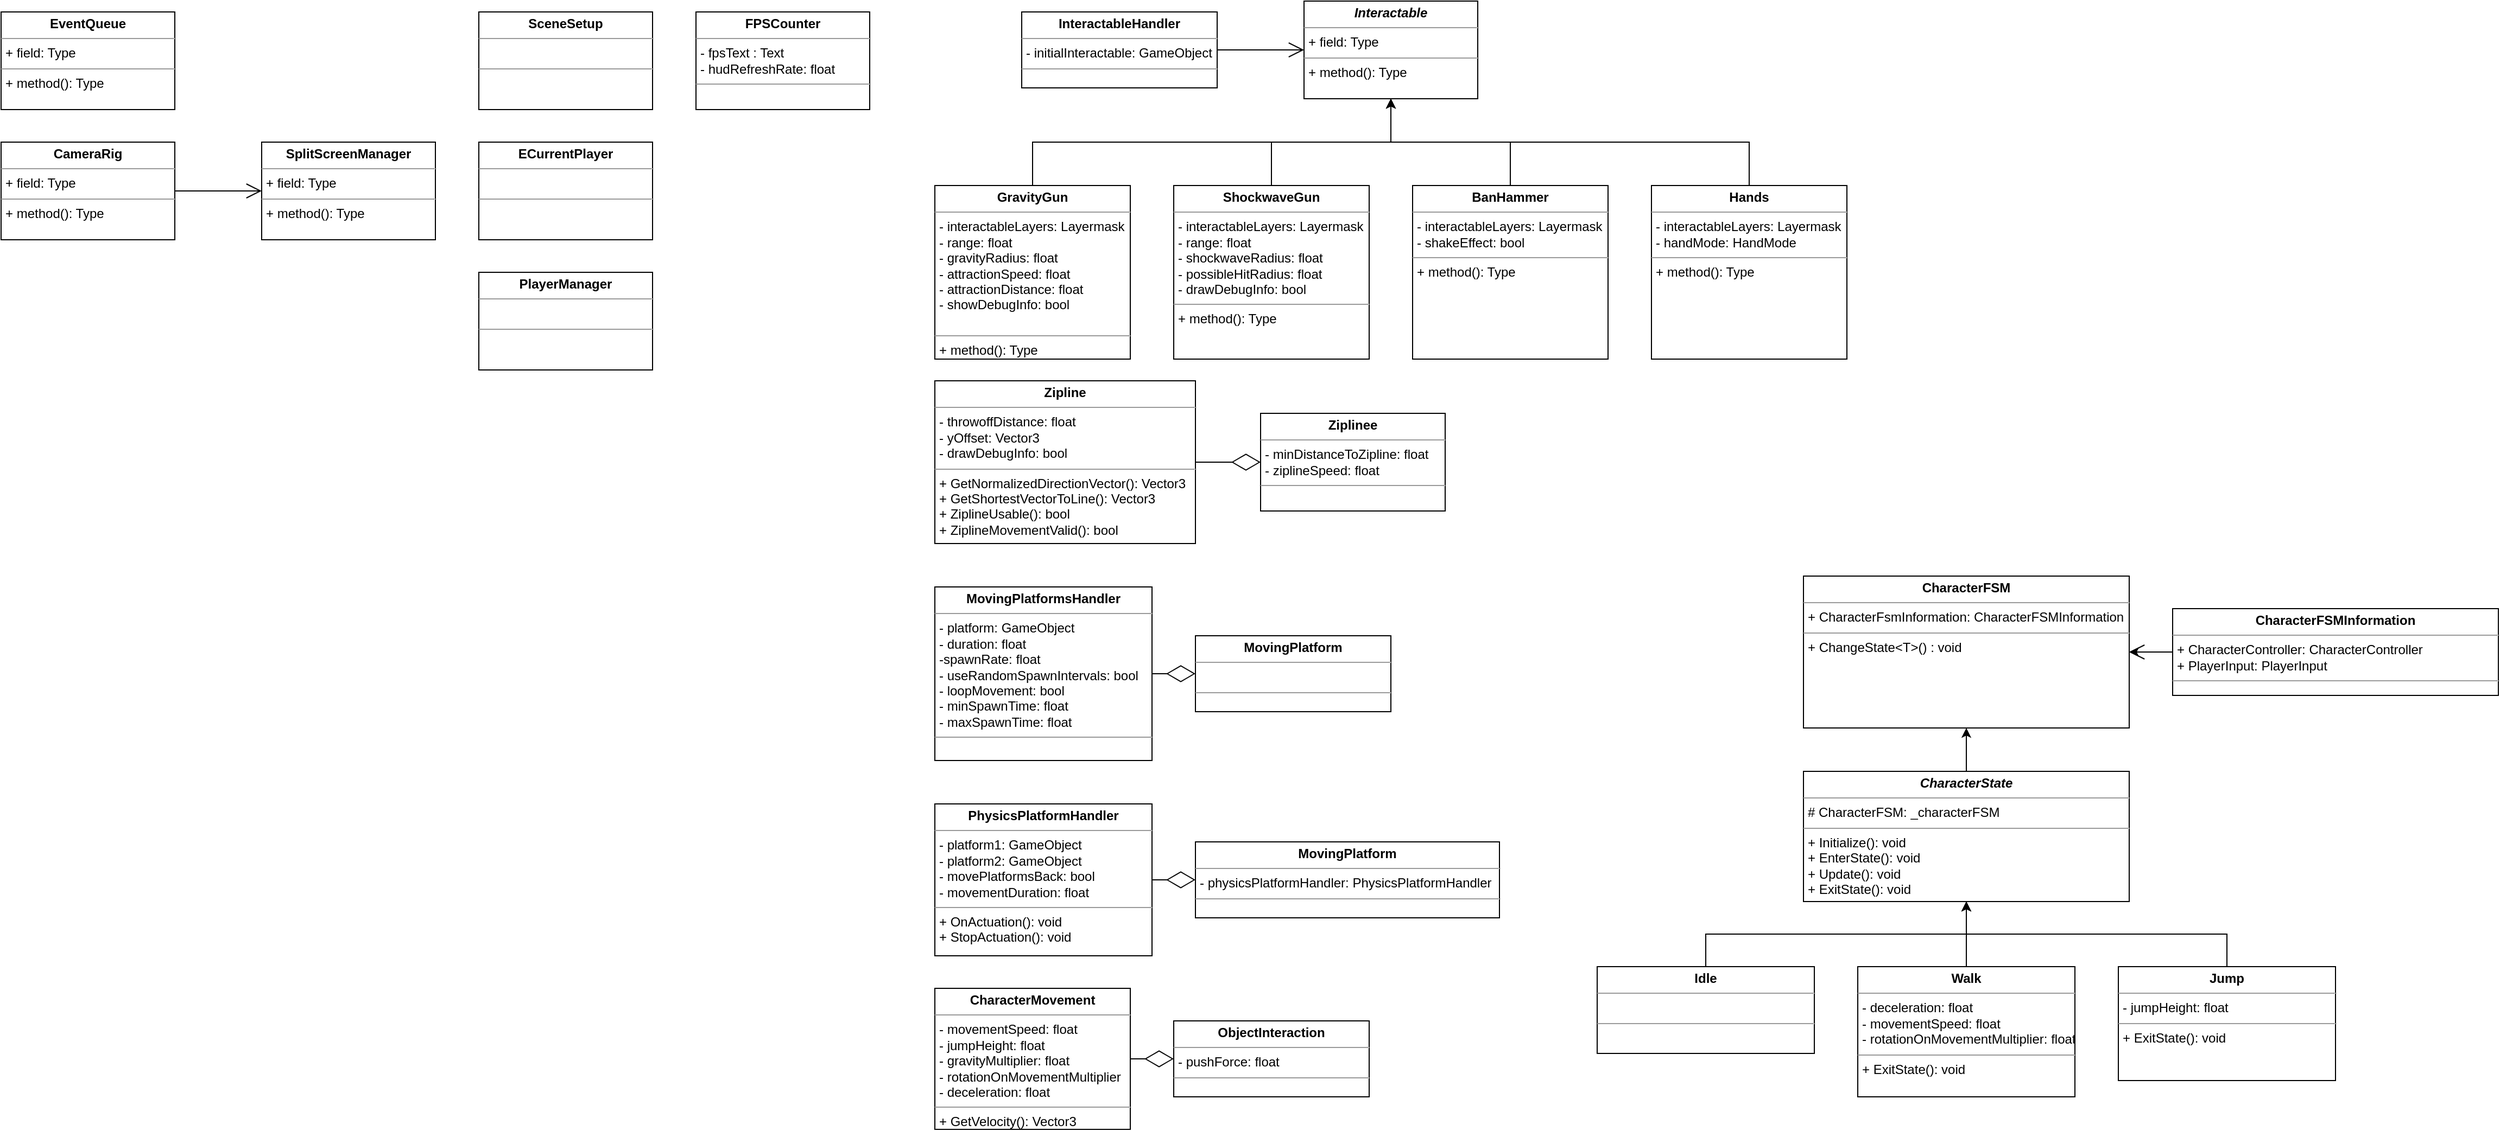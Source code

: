 <mxfile version="14.7.1" type="device"><diagram id="yH4OyXd-muZlfzFdI2m1" name="Page-1"><mxGraphModel dx="1159" dy="928" grid="1" gridSize="10" guides="1" tooltips="1" connect="1" arrows="1" fold="1" page="1" pageScale="1" pageWidth="850" pageHeight="1100" math="0" shadow="0"><root><mxCell id="0"/><mxCell id="1" parent="0"/><mxCell id="QU2j5CiMK5FPOnWVjBpp-6" value="&lt;p style=&quot;margin: 0px ; margin-top: 4px ; text-align: center&quot;&gt;&lt;b&gt;SceneSetup&lt;/b&gt;&lt;/p&gt;&lt;hr size=&quot;1&quot;&gt;&lt;p style=&quot;margin: 0px ; margin-left: 4px&quot;&gt;&lt;br&gt;&lt;/p&gt;&lt;hr size=&quot;1&quot;&gt;&lt;p style=&quot;margin: 0px ; margin-left: 4px&quot;&gt;&lt;br&gt;&lt;/p&gt;" style="verticalAlign=top;align=left;overflow=fill;fontSize=12;fontFamily=Helvetica;html=1;" parent="1" vertex="1"><mxGeometry x="480" y="40" width="160" height="90" as="geometry"/></mxCell><mxCell id="QU2j5CiMK5FPOnWVjBpp-7" value="&lt;p style=&quot;margin: 0px ; margin-top: 4px ; text-align: center&quot;&gt;&lt;b&gt;EventQueue&lt;/b&gt;&lt;/p&gt;&lt;hr size=&quot;1&quot;&gt;&lt;p style=&quot;margin: 0px ; margin-left: 4px&quot;&gt;+ field: Type&lt;/p&gt;&lt;hr size=&quot;1&quot;&gt;&lt;p style=&quot;margin: 0px ; margin-left: 4px&quot;&gt;+ method(): Type&lt;/p&gt;" style="verticalAlign=top;align=left;overflow=fill;fontSize=12;fontFamily=Helvetica;html=1;" parent="1" vertex="1"><mxGeometry x="40" y="40" width="160" height="90" as="geometry"/></mxCell><mxCell id="QU2j5CiMK5FPOnWVjBpp-8" value="&lt;p style=&quot;margin: 0px ; margin-top: 4px ; text-align: center&quot;&gt;&lt;b&gt;CharacterMovement&lt;/b&gt;&lt;/p&gt;&lt;hr size=&quot;1&quot;&gt;&lt;p style=&quot;margin: 0px ; margin-left: 4px&quot;&gt;- movementSpeed: float&lt;/p&gt;&lt;p style=&quot;margin: 0px ; margin-left: 4px&quot;&gt;- jumpHeight: float&lt;/p&gt;&lt;p style=&quot;margin: 0px ; margin-left: 4px&quot;&gt;- gravityMultiplier: float&lt;/p&gt;&lt;p style=&quot;margin: 0px ; margin-left: 4px&quot;&gt;- rotationOnMovementMultiplier&lt;/p&gt;&lt;p style=&quot;margin: 0px ; margin-left: 4px&quot;&gt;- deceleration: float&lt;/p&gt;&lt;hr size=&quot;1&quot;&gt;&lt;p style=&quot;margin: 0px ; margin-left: 4px&quot;&gt;+ GetVelocity(): Vector3&lt;/p&gt;" style="verticalAlign=top;align=left;overflow=fill;fontSize=12;fontFamily=Helvetica;html=1;" parent="1" vertex="1"><mxGeometry x="900" y="940" width="180" height="130" as="geometry"/></mxCell><mxCell id="QU2j5CiMK5FPOnWVjBpp-9" value="&lt;p style=&quot;margin: 0px ; margin-top: 4px ; text-align: center&quot;&gt;&lt;b&gt;CameraRig&lt;/b&gt;&lt;/p&gt;&lt;hr size=&quot;1&quot;&gt;&lt;p style=&quot;margin: 0px ; margin-left: 4px&quot;&gt;+ field: Type&lt;/p&gt;&lt;hr size=&quot;1&quot;&gt;&lt;p style=&quot;margin: 0px ; margin-left: 4px&quot;&gt;+ method(): Type&lt;/p&gt;" style="verticalAlign=top;align=left;overflow=fill;fontSize=12;fontFamily=Helvetica;html=1;" parent="1" vertex="1"><mxGeometry x="40" y="160" width="160" height="90" as="geometry"/></mxCell><mxCell id="ZBFKvkDz-usnL4fS6_Yj-1" value="&lt;p style=&quot;margin: 0px ; margin-top: 4px ; text-align: center&quot;&gt;&lt;b&gt;SplitScreenManager&lt;/b&gt;&lt;/p&gt;&lt;hr size=&quot;1&quot;&gt;&lt;p style=&quot;margin: 0px ; margin-left: 4px&quot;&gt;+ field: Type&lt;/p&gt;&lt;hr size=&quot;1&quot;&gt;&lt;p style=&quot;margin: 0px ; margin-left: 4px&quot;&gt;+ method(): Type&lt;/p&gt;" style="verticalAlign=top;align=left;overflow=fill;fontSize=12;fontFamily=Helvetica;html=1;" parent="1" vertex="1"><mxGeometry x="280" y="160" width="160" height="90" as="geometry"/></mxCell><mxCell id="ZBFKvkDz-usnL4fS6_Yj-2" value="" style="endArrow=open;endFill=1;endSize=12;html=1;exitX=1;exitY=0.5;exitDx=0;exitDy=0;entryX=0;entryY=0.5;entryDx=0;entryDy=0;" parent="1" source="QU2j5CiMK5FPOnWVjBpp-9" target="ZBFKvkDz-usnL4fS6_Yj-1" edge="1"><mxGeometry width="160" relative="1" as="geometry"><mxPoint x="130" y="420" as="sourcePoint"/><mxPoint x="290" y="420" as="targetPoint"/></mxGeometry></mxCell><mxCell id="L5FeWQHvdpb-xNRL23yN-1" value="&lt;p style=&quot;margin: 0px ; margin-top: 4px ; text-align: center&quot;&gt;&lt;b&gt;&lt;i&gt;Interactable&lt;/i&gt;&lt;/b&gt;&lt;/p&gt;&lt;hr size=&quot;1&quot;&gt;&lt;p style=&quot;margin: 0px ; margin-left: 4px&quot;&gt;+ field: Type&lt;/p&gt;&lt;hr size=&quot;1&quot;&gt;&lt;p style=&quot;margin: 0px ; margin-left: 4px&quot;&gt;+ method(): Type&lt;/p&gt;" style="verticalAlign=top;align=left;overflow=fill;fontSize=12;fontFamily=Helvetica;html=1;" parent="1" vertex="1"><mxGeometry x="1240" y="30" width="160" height="90" as="geometry"/></mxCell><mxCell id="qyXTJCJTyyQWVQJNUOKg-6" style="edgeStyle=orthogonalEdgeStyle;rounded=0;orthogonalLoop=1;jettySize=auto;html=1;" parent="1" source="L5FeWQHvdpb-xNRL23yN-2" target="L5FeWQHvdpb-xNRL23yN-1" edge="1"><mxGeometry relative="1" as="geometry"><Array as="points"><mxPoint x="990" y="160"/><mxPoint x="1320" y="160"/></Array></mxGeometry></mxCell><mxCell id="L5FeWQHvdpb-xNRL23yN-2" value="&lt;p style=&quot;margin: 0px ; margin-top: 4px ; text-align: center&quot;&gt;&lt;b&gt;GravityGun&lt;/b&gt;&lt;/p&gt;&lt;hr size=&quot;1&quot;&gt;&lt;p style=&quot;margin: 0px ; margin-left: 4px&quot;&gt;- interactableLayers: Layermask&lt;/p&gt;&lt;p style=&quot;margin: 0px ; margin-left: 4px&quot;&gt;- range: float&lt;/p&gt;&lt;p style=&quot;margin: 0px ; margin-left: 4px&quot;&gt;- gravityRadius: float&lt;/p&gt;&lt;p style=&quot;margin: 0px ; margin-left: 4px&quot;&gt;- attractionSpeed: float&lt;/p&gt;&lt;p style=&quot;margin: 0px ; margin-left: 4px&quot;&gt;- attractionDistance: float&lt;/p&gt;&lt;p style=&quot;margin: 0px ; margin-left: 4px&quot;&gt;- showDebugInfo: bool&lt;/p&gt;&lt;p style=&quot;margin: 0px ; margin-left: 4px&quot;&gt;&lt;br&gt;&lt;/p&gt;&lt;hr size=&quot;1&quot;&gt;&lt;p style=&quot;margin: 0px ; margin-left: 4px&quot;&gt;+ method(): Type&lt;/p&gt;" style="verticalAlign=top;align=left;overflow=fill;fontSize=12;fontFamily=Helvetica;html=1;" parent="1" vertex="1"><mxGeometry x="900" y="200" width="180" height="160" as="geometry"/></mxCell><mxCell id="qyXTJCJTyyQWVQJNUOKg-7" style="edgeStyle=orthogonalEdgeStyle;rounded=0;orthogonalLoop=1;jettySize=auto;html=1;" parent="1" source="L5FeWQHvdpb-xNRL23yN-3" target="L5FeWQHvdpb-xNRL23yN-1" edge="1"><mxGeometry relative="1" as="geometry"/></mxCell><mxCell id="L5FeWQHvdpb-xNRL23yN-3" value="&lt;p style=&quot;margin: 0px ; margin-top: 4px ; text-align: center&quot;&gt;&lt;b&gt;ShockwaveGun&lt;/b&gt;&lt;/p&gt;&lt;hr size=&quot;1&quot;&gt;&lt;p style=&quot;margin: 0px ; margin-left: 4px&quot;&gt;- interactableLayers: Layermask&lt;/p&gt;&lt;p style=&quot;margin: 0px ; margin-left: 4px&quot;&gt;- range: float&lt;/p&gt;&lt;p style=&quot;margin: 0px ; margin-left: 4px&quot;&gt;- shockwaveRadius: float&lt;/p&gt;&lt;p style=&quot;margin: 0px ; margin-left: 4px&quot;&gt;- possibleHitRadius: float&lt;/p&gt;&lt;p style=&quot;margin: 0px ; margin-left: 4px&quot;&gt;- drawDebugInfo: bool&lt;/p&gt;&lt;hr size=&quot;1&quot;&gt;&lt;p style=&quot;margin: 0px ; margin-left: 4px&quot;&gt;+ method(): Type&lt;/p&gt;" style="verticalAlign=top;align=left;overflow=fill;fontSize=12;fontFamily=Helvetica;html=1;" parent="1" vertex="1"><mxGeometry x="1120" y="200" width="180" height="160" as="geometry"/></mxCell><mxCell id="qyXTJCJTyyQWVQJNUOKg-8" style="edgeStyle=orthogonalEdgeStyle;rounded=0;orthogonalLoop=1;jettySize=auto;html=1;" parent="1" source="qyXTJCJTyyQWVQJNUOKg-2" target="L5FeWQHvdpb-xNRL23yN-1" edge="1"><mxGeometry relative="1" as="geometry"/></mxCell><mxCell id="qyXTJCJTyyQWVQJNUOKg-2" value="&lt;p style=&quot;margin: 0px ; margin-top: 4px ; text-align: center&quot;&gt;&lt;b&gt;BanHammer&lt;/b&gt;&lt;/p&gt;&lt;hr size=&quot;1&quot;&gt;&lt;p style=&quot;margin: 0px ; margin-left: 4px&quot;&gt;- interactableLayers: Layermask&lt;/p&gt;&lt;p style=&quot;margin: 0px ; margin-left: 4px&quot;&gt;- shakeEffect: bool&lt;/p&gt;&lt;hr size=&quot;1&quot;&gt;&lt;p style=&quot;margin: 0px ; margin-left: 4px&quot;&gt;+ method(): Type&lt;/p&gt;" style="verticalAlign=top;align=left;overflow=fill;fontSize=12;fontFamily=Helvetica;html=1;" parent="1" vertex="1"><mxGeometry x="1340" y="200" width="180" height="160" as="geometry"/></mxCell><mxCell id="qyXTJCJTyyQWVQJNUOKg-9" style="edgeStyle=orthogonalEdgeStyle;rounded=0;orthogonalLoop=1;jettySize=auto;html=1;" parent="1" source="qyXTJCJTyyQWVQJNUOKg-3" target="L5FeWQHvdpb-xNRL23yN-1" edge="1"><mxGeometry relative="1" as="geometry"><Array as="points"><mxPoint x="1650" y="160"/><mxPoint x="1320" y="160"/></Array></mxGeometry></mxCell><mxCell id="qyXTJCJTyyQWVQJNUOKg-3" value="&lt;p style=&quot;margin: 0px ; margin-top: 4px ; text-align: center&quot;&gt;&lt;b&gt;Hands&lt;/b&gt;&lt;/p&gt;&lt;hr size=&quot;1&quot;&gt;&lt;p style=&quot;margin: 0px ; margin-left: 4px&quot;&gt;- interactableLayers: Layermask&lt;/p&gt;&lt;p style=&quot;margin: 0px ; margin-left: 4px&quot;&gt;- handMode: HandMode&lt;/p&gt;&lt;hr size=&quot;1&quot;&gt;&lt;p style=&quot;margin: 0px ; margin-left: 4px&quot;&gt;+ method(): Type&lt;/p&gt;" style="verticalAlign=top;align=left;overflow=fill;fontSize=12;fontFamily=Helvetica;html=1;" parent="1" vertex="1"><mxGeometry x="1560" y="200" width="180" height="160" as="geometry"/></mxCell><mxCell id="qyXTJCJTyyQWVQJNUOKg-10" value="&lt;p style=&quot;margin: 0px ; margin-top: 4px ; text-align: center&quot;&gt;&lt;b&gt;Zipline&lt;/b&gt;&lt;/p&gt;&lt;hr size=&quot;1&quot;&gt;&lt;p style=&quot;margin: 0px ; margin-left: 4px&quot;&gt;- throwoffDistance: float&lt;/p&gt;&lt;p style=&quot;margin: 0px ; margin-left: 4px&quot;&gt;- yOffset: Vector3&lt;/p&gt;&lt;p style=&quot;margin: 0px ; margin-left: 4px&quot;&gt;- drawDebugInfo: bool&lt;/p&gt;&lt;hr size=&quot;1&quot;&gt;&lt;p style=&quot;margin: 0px ; margin-left: 4px&quot;&gt;+ GetNormalizedDirectionVector(): Vector3&lt;/p&gt;&lt;p style=&quot;margin: 0px ; margin-left: 4px&quot;&gt;+ GetShortestVectorToLine(): Vector3&lt;/p&gt;&lt;p style=&quot;margin: 0px ; margin-left: 4px&quot;&gt;+ ZiplineUsable(): bool&lt;/p&gt;&lt;p style=&quot;margin: 0px ; margin-left: 4px&quot;&gt;+ ZiplineMovementValid(): bool&lt;/p&gt;" style="verticalAlign=top;align=left;overflow=fill;fontSize=12;fontFamily=Helvetica;html=1;" parent="1" vertex="1"><mxGeometry x="900" y="380" width="240" height="150" as="geometry"/></mxCell><mxCell id="qyXTJCJTyyQWVQJNUOKg-11" value="&lt;p style=&quot;margin: 0px ; margin-top: 4px ; text-align: center&quot;&gt;&lt;b&gt;Ziplinee&lt;/b&gt;&lt;/p&gt;&lt;hr size=&quot;1&quot;&gt;&lt;p style=&quot;margin: 0px ; margin-left: 4px&quot;&gt;- minDistanceToZipline: float&lt;/p&gt;&lt;p style=&quot;margin: 0px ; margin-left: 4px&quot;&gt;- ziplineSpeed: float&lt;/p&gt;&lt;hr size=&quot;1&quot;&gt;&lt;p style=&quot;margin: 0px ; margin-left: 4px&quot;&gt;&lt;br&gt;&lt;/p&gt;" style="verticalAlign=top;align=left;overflow=fill;fontSize=12;fontFamily=Helvetica;html=1;" parent="1" vertex="1"><mxGeometry x="1200" y="410" width="170" height="90" as="geometry"/></mxCell><mxCell id="qyXTJCJTyyQWVQJNUOKg-16" value="&lt;p style=&quot;margin: 0px ; margin-top: 4px ; text-align: center&quot;&gt;&lt;b&gt;InteractableHandler&lt;/b&gt;&lt;/p&gt;&lt;hr size=&quot;1&quot;&gt;&lt;p style=&quot;margin: 0px ; margin-left: 4px&quot;&gt;- initialInteractable: GameObject&lt;/p&gt;&lt;hr size=&quot;1&quot;&gt;&lt;p style=&quot;margin: 0px ; margin-left: 4px&quot;&gt;&lt;br&gt;&lt;/p&gt;" style="verticalAlign=top;align=left;overflow=fill;fontSize=12;fontFamily=Helvetica;html=1;" parent="1" vertex="1"><mxGeometry x="980" y="40" width="180" height="70" as="geometry"/></mxCell><mxCell id="qyXTJCJTyyQWVQJNUOKg-17" value="" style="endArrow=open;endFill=1;endSize=12;html=1;" parent="1" source="qyXTJCJTyyQWVQJNUOKg-16" target="L5FeWQHvdpb-xNRL23yN-1" edge="1"><mxGeometry width="160" relative="1" as="geometry"><mxPoint x="1240" y="340" as="sourcePoint"/><mxPoint x="1400" y="340" as="targetPoint"/></mxGeometry></mxCell><mxCell id="qyXTJCJTyyQWVQJNUOKg-18" value="&lt;p style=&quot;margin: 0px ; margin-top: 4px ; text-align: center&quot;&gt;&lt;b&gt;ObjectInteraction&lt;/b&gt;&lt;/p&gt;&lt;hr size=&quot;1&quot;&gt;&lt;p style=&quot;margin: 0px ; margin-left: 4px&quot;&gt;- pushForce: float&lt;/p&gt;&lt;hr size=&quot;1&quot;&gt;&lt;p style=&quot;margin: 0px ; margin-left: 4px&quot;&gt;&lt;br&gt;&lt;/p&gt;" style="verticalAlign=top;align=left;overflow=fill;fontSize=12;fontFamily=Helvetica;html=1;" parent="1" vertex="1"><mxGeometry x="1120" y="970" width="180" height="70" as="geometry"/></mxCell><mxCell id="qyXTJCJTyyQWVQJNUOKg-20" value="&lt;p style=&quot;margin: 0px ; margin-top: 4px ; text-align: center&quot;&gt;&lt;b&gt;MovingPlatformsHandler&lt;/b&gt;&lt;/p&gt;&lt;hr size=&quot;1&quot;&gt;&lt;p style=&quot;margin: 0px ; margin-left: 4px&quot;&gt;- platform: GameObject&lt;/p&gt;&lt;p style=&quot;margin: 0px ; margin-left: 4px&quot;&gt;- duration: float&lt;/p&gt;&lt;p style=&quot;margin: 0px ; margin-left: 4px&quot;&gt;-spawnRate: float&lt;/p&gt;&lt;p style=&quot;margin: 0px ; margin-left: 4px&quot;&gt;- useRandomSpawnIntervals: bool&lt;/p&gt;&lt;p style=&quot;margin: 0px ; margin-left: 4px&quot;&gt;- loopMovement: bool&lt;/p&gt;&lt;p style=&quot;margin: 0px ; margin-left: 4px&quot;&gt;- minSpawnTime: float&lt;/p&gt;&lt;p style=&quot;margin: 0px ; margin-left: 4px&quot;&gt;- maxSpawnTime: float&lt;/p&gt;&lt;hr size=&quot;1&quot;&gt;&lt;p style=&quot;margin: 0px ; margin-left: 4px&quot;&gt;&lt;br&gt;&lt;/p&gt;" style="verticalAlign=top;align=left;overflow=fill;fontSize=12;fontFamily=Helvetica;html=1;" parent="1" vertex="1"><mxGeometry x="900" y="570" width="200" height="160" as="geometry"/></mxCell><mxCell id="qyXTJCJTyyQWVQJNUOKg-21" value="&lt;p style=&quot;margin: 0px ; margin-top: 4px ; text-align: center&quot;&gt;&lt;b&gt;MovingPlatform&lt;/b&gt;&lt;/p&gt;&lt;hr size=&quot;1&quot;&gt;&lt;p style=&quot;margin: 0px ; margin-left: 4px&quot;&gt;&lt;br&gt;&lt;/p&gt;&lt;hr size=&quot;1&quot;&gt;&lt;p style=&quot;margin: 0px ; margin-left: 4px&quot;&gt;&lt;br&gt;&lt;/p&gt;" style="verticalAlign=top;align=left;overflow=fill;fontSize=12;fontFamily=Helvetica;html=1;" parent="1" vertex="1"><mxGeometry x="1140" y="615" width="180" height="70" as="geometry"/></mxCell><mxCell id="qyXTJCJTyyQWVQJNUOKg-23" value="&lt;p style=&quot;margin: 0px ; margin-top: 4px ; text-align: center&quot;&gt;&lt;b&gt;PhysicsPlatformHandler&lt;/b&gt;&lt;/p&gt;&lt;hr size=&quot;1&quot;&gt;&lt;p style=&quot;margin: 0px ; margin-left: 4px&quot;&gt;- platform1: GameObject&lt;/p&gt;&lt;p style=&quot;margin: 0px ; margin-left: 4px&quot;&gt;- platform2: GameObject&lt;/p&gt;&lt;p style=&quot;margin: 0px ; margin-left: 4px&quot;&gt;- movePlatformsBack: bool&lt;/p&gt;&lt;p style=&quot;margin: 0px ; margin-left: 4px&quot;&gt;- movementDuration: float&lt;/p&gt;&lt;hr size=&quot;1&quot;&gt;&lt;p style=&quot;margin: 0px ; margin-left: 4px&quot;&gt;+ OnActuation(): void&lt;/p&gt;&lt;p style=&quot;margin: 0px ; margin-left: 4px&quot;&gt;+ StopActuation(): void&lt;/p&gt;" style="verticalAlign=top;align=left;overflow=fill;fontSize=12;fontFamily=Helvetica;html=1;" parent="1" vertex="1"><mxGeometry x="900" y="770" width="200" height="140" as="geometry"/></mxCell><mxCell id="qyXTJCJTyyQWVQJNUOKg-24" value="&lt;p style=&quot;margin: 0px ; margin-top: 4px ; text-align: center&quot;&gt;&lt;b&gt;MovingPlatform&lt;/b&gt;&lt;/p&gt;&lt;hr size=&quot;1&quot;&gt;&lt;p style=&quot;margin: 0px ; margin-left: 4px&quot;&gt;- physicsPlatformHandler: PhysicsPlatformHandler&lt;/p&gt;&lt;hr size=&quot;1&quot;&gt;&lt;p style=&quot;margin: 0px ; margin-left: 4px&quot;&gt;&lt;br&gt;&lt;/p&gt;" style="verticalAlign=top;align=left;overflow=fill;fontSize=12;fontFamily=Helvetica;html=1;" parent="1" vertex="1"><mxGeometry x="1140" y="805" width="280" height="70" as="geometry"/></mxCell><mxCell id="qyXTJCJTyyQWVQJNUOKg-26" value="&lt;p style=&quot;margin: 0px ; margin-top: 4px ; text-align: center&quot;&gt;&lt;b&gt;CharacterFSM&lt;/b&gt;&lt;/p&gt;&lt;hr size=&quot;1&quot;&gt;&lt;p style=&quot;margin: 0px ; margin-left: 4px&quot;&gt;+ CharacterFsmInformation: CharacterFSMInformation&lt;/p&gt;&lt;hr size=&quot;1&quot;&gt;&lt;p style=&quot;margin: 0px ; margin-left: 4px&quot;&gt;+ ChangeState&amp;lt;T&amp;gt;() : void&lt;/p&gt;" style="verticalAlign=top;align=left;overflow=fill;fontSize=12;fontFamily=Helvetica;html=1;" parent="1" vertex="1"><mxGeometry x="1700" y="560" width="300" height="140" as="geometry"/></mxCell><mxCell id="qyXTJCJTyyQWVQJNUOKg-36" value="" style="edgeStyle=orthogonalEdgeStyle;rounded=0;orthogonalLoop=1;jettySize=auto;html=1;" parent="1" source="qyXTJCJTyyQWVQJNUOKg-27" target="qyXTJCJTyyQWVQJNUOKg-26" edge="1"><mxGeometry relative="1" as="geometry"/></mxCell><mxCell id="qyXTJCJTyyQWVQJNUOKg-27" value="&lt;p style=&quot;margin: 0px ; margin-top: 4px ; text-align: center&quot;&gt;&lt;span style=&quot;text-align: left&quot;&gt;&lt;b&gt;CharacterFSMInformation&lt;/b&gt;&lt;/span&gt;&lt;br&gt;&lt;/p&gt;&lt;hr size=&quot;1&quot;&gt;&lt;p style=&quot;margin: 0px ; margin-left: 4px&quot;&gt;+ CharacterController: CharacterController&lt;/p&gt;&lt;p style=&quot;margin: 0px ; margin-left: 4px&quot;&gt;+ PlayerInput: PlayerInput&lt;/p&gt;&lt;hr size=&quot;1&quot;&gt;&lt;p style=&quot;margin: 0px ; margin-left: 4px&quot;&gt;&lt;br&gt;&lt;/p&gt;" style="verticalAlign=top;align=left;overflow=fill;fontSize=12;fontFamily=Helvetica;html=1;" parent="1" vertex="1"><mxGeometry x="2040" y="590" width="300" height="80" as="geometry"/></mxCell><mxCell id="qyXTJCJTyyQWVQJNUOKg-28" value="" style="endArrow=open;endFill=1;endSize=12;html=1;" parent="1" source="qyXTJCJTyyQWVQJNUOKg-27" target="qyXTJCJTyyQWVQJNUOKg-26" edge="1"><mxGeometry width="160" relative="1" as="geometry"><mxPoint x="1850" y="500" as="sourcePoint"/><mxPoint x="1910" y="500" as="targetPoint"/></mxGeometry></mxCell><mxCell id="qyXTJCJTyyQWVQJNUOKg-29" value="&lt;p style=&quot;margin: 0px ; margin-top: 4px ; text-align: center&quot;&gt;&lt;span style=&quot;text-align: left&quot;&gt;&lt;b&gt;&lt;i&gt;CharacterState&lt;/i&gt;&lt;/b&gt;&lt;/span&gt;&lt;br&gt;&lt;/p&gt;&lt;hr size=&quot;1&quot;&gt;&lt;p style=&quot;margin: 0px ; margin-left: 4px&quot;&gt;# CharacterFSM: _characterFSM&lt;/p&gt;&lt;hr size=&quot;1&quot;&gt;&lt;p style=&quot;margin: 0px ; margin-left: 4px&quot;&gt;+ Initialize(): void&lt;/p&gt;&lt;p style=&quot;margin: 0px ; margin-left: 4px&quot;&gt;+ EnterState(): void&lt;/p&gt;&lt;p style=&quot;margin: 0px ; margin-left: 4px&quot;&gt;+ Update(): void&lt;/p&gt;&lt;p style=&quot;margin: 0px ; margin-left: 4px&quot;&gt;+ ExitState(): void&lt;/p&gt;" style="verticalAlign=top;align=left;overflow=fill;fontSize=12;fontFamily=Helvetica;html=1;" parent="1" vertex="1"><mxGeometry x="1700" y="740" width="300" height="120" as="geometry"/></mxCell><mxCell id="qyXTJCJTyyQWVQJNUOKg-33" style="edgeStyle=orthogonalEdgeStyle;rounded=0;orthogonalLoop=1;jettySize=auto;html=1;" parent="1" source="qyXTJCJTyyQWVQJNUOKg-30" target="qyXTJCJTyyQWVQJNUOKg-29" edge="1"><mxGeometry relative="1" as="geometry"/></mxCell><mxCell id="qyXTJCJTyyQWVQJNUOKg-30" value="&lt;p style=&quot;margin: 0px ; margin-top: 4px ; text-align: center&quot;&gt;&lt;span style=&quot;text-align: left&quot;&gt;&lt;b&gt;Idle&lt;/b&gt;&lt;/span&gt;&lt;br&gt;&lt;/p&gt;&lt;hr size=&quot;1&quot;&gt;&lt;p style=&quot;margin: 0px ; margin-left: 4px&quot;&gt;&lt;br&gt;&lt;/p&gt;&lt;hr size=&quot;1&quot;&gt;&lt;p style=&quot;margin: 0px ; margin-left: 4px&quot;&gt;&lt;br&gt;&lt;/p&gt;" style="verticalAlign=top;align=left;overflow=fill;fontSize=12;fontFamily=Helvetica;html=1;" parent="1" vertex="1"><mxGeometry x="1510" y="920" width="200" height="80" as="geometry"/></mxCell><mxCell id="qyXTJCJTyyQWVQJNUOKg-34" style="edgeStyle=orthogonalEdgeStyle;rounded=0;orthogonalLoop=1;jettySize=auto;html=1;" parent="1" source="qyXTJCJTyyQWVQJNUOKg-31" target="qyXTJCJTyyQWVQJNUOKg-29" edge="1"><mxGeometry relative="1" as="geometry"/></mxCell><mxCell id="qyXTJCJTyyQWVQJNUOKg-31" value="&lt;p style=&quot;margin: 0px ; margin-top: 4px ; text-align: center&quot;&gt;&lt;span style=&quot;text-align: left&quot;&gt;&lt;b&gt;Walk&lt;/b&gt;&lt;/span&gt;&lt;br&gt;&lt;/p&gt;&lt;hr size=&quot;1&quot;&gt;&lt;p style=&quot;margin: 0px ; margin-left: 4px&quot;&gt;- deceleration: float&lt;/p&gt;&lt;p style=&quot;margin: 0px ; margin-left: 4px&quot;&gt;- movementSpeed: float&lt;/p&gt;&lt;p style=&quot;margin: 0px ; margin-left: 4px&quot;&gt;- rotationOnMovementMultiplier: float&lt;/p&gt;&lt;hr size=&quot;1&quot;&gt;&lt;p style=&quot;margin: 0px ; margin-left: 4px&quot;&gt;+ ExitState(): void&lt;/p&gt;" style="verticalAlign=top;align=left;overflow=fill;fontSize=12;fontFamily=Helvetica;html=1;" parent="1" vertex="1"><mxGeometry x="1750" y="920" width="200" height="120" as="geometry"/></mxCell><mxCell id="qyXTJCJTyyQWVQJNUOKg-35" style="edgeStyle=orthogonalEdgeStyle;rounded=0;orthogonalLoop=1;jettySize=auto;html=1;" parent="1" source="qyXTJCJTyyQWVQJNUOKg-32" target="qyXTJCJTyyQWVQJNUOKg-29" edge="1"><mxGeometry relative="1" as="geometry"/></mxCell><mxCell id="qyXTJCJTyyQWVQJNUOKg-32" value="&lt;p style=&quot;margin: 0px ; margin-top: 4px ; text-align: center&quot;&gt;&lt;span style=&quot;text-align: left&quot;&gt;&lt;b&gt;Jump&lt;/b&gt;&lt;/span&gt;&lt;br&gt;&lt;/p&gt;&lt;hr size=&quot;1&quot;&gt;&lt;p style=&quot;margin: 0px ; margin-left: 4px&quot;&gt;- jumpHeight: float&lt;/p&gt;&lt;hr size=&quot;1&quot;&gt;&lt;p style=&quot;margin: 0px ; margin-left: 4px&quot;&gt;+ ExitState(): void&lt;/p&gt;" style="verticalAlign=top;align=left;overflow=fill;fontSize=12;fontFamily=Helvetica;html=1;" parent="1" vertex="1"><mxGeometry x="1990" y="920" width="200" height="105" as="geometry"/></mxCell><mxCell id="qyXTJCJTyyQWVQJNUOKg-37" value="" style="edgeStyle=orthogonalEdgeStyle;rounded=0;orthogonalLoop=1;jettySize=auto;html=1;" parent="1" source="qyXTJCJTyyQWVQJNUOKg-29" target="qyXTJCJTyyQWVQJNUOKg-26" edge="1"><mxGeometry relative="1" as="geometry"><mxPoint x="1870" y="730.0" as="sourcePoint"/><mxPoint x="1830" y="730.0" as="targetPoint"/></mxGeometry></mxCell><mxCell id="qyXTJCJTyyQWVQJNUOKg-38" value="&lt;p style=&quot;margin: 0px ; margin-top: 4px ; text-align: center&quot;&gt;&lt;b&gt;ECurrentPlayer&lt;/b&gt;&lt;/p&gt;&lt;hr size=&quot;1&quot;&gt;&lt;p style=&quot;margin: 0px ; margin-left: 4px&quot;&gt;&lt;br&gt;&lt;/p&gt;&lt;hr size=&quot;1&quot;&gt;&lt;p style=&quot;margin: 0px ; margin-left: 4px&quot;&gt;&lt;br&gt;&lt;/p&gt;" style="verticalAlign=top;align=left;overflow=fill;fontSize=12;fontFamily=Helvetica;html=1;" parent="1" vertex="1"><mxGeometry x="480" y="160" width="160" height="90" as="geometry"/></mxCell><mxCell id="qyXTJCJTyyQWVQJNUOKg-39" value="&lt;p style=&quot;margin: 0px ; margin-top: 4px ; text-align: center&quot;&gt;&lt;b&gt;PlayerManager&lt;/b&gt;&lt;/p&gt;&lt;hr size=&quot;1&quot;&gt;&lt;p style=&quot;margin: 0px ; margin-left: 4px&quot;&gt;&lt;br&gt;&lt;/p&gt;&lt;hr size=&quot;1&quot;&gt;&lt;p style=&quot;margin: 0px ; margin-left: 4px&quot;&gt;&lt;br&gt;&lt;/p&gt;" style="verticalAlign=top;align=left;overflow=fill;fontSize=12;fontFamily=Helvetica;html=1;" parent="1" vertex="1"><mxGeometry x="480" y="280" width="160" height="90" as="geometry"/></mxCell><mxCell id="qyXTJCJTyyQWVQJNUOKg-40" value="&lt;p style=&quot;margin: 0px ; margin-top: 4px ; text-align: center&quot;&gt;&lt;b&gt;FPSCounter&lt;/b&gt;&lt;/p&gt;&lt;hr size=&quot;1&quot;&gt;&lt;p style=&quot;margin: 0px ; margin-left: 4px&quot;&gt;- fpsText : Text&lt;/p&gt;&lt;p style=&quot;margin: 0px ; margin-left: 4px&quot;&gt;- hudRefreshRate: float&lt;/p&gt;&lt;hr size=&quot;1&quot;&gt;&lt;p style=&quot;margin: 0px ; margin-left: 4px&quot;&gt;&lt;br&gt;&lt;/p&gt;" style="verticalAlign=top;align=left;overflow=fill;fontSize=12;fontFamily=Helvetica;html=1;" parent="1" vertex="1"><mxGeometry x="680" y="40" width="160" height="90" as="geometry"/></mxCell><mxCell id="q14ME11Wl1fVspsHg7XQ-3" value="" style="endArrow=diamondThin;endFill=0;endSize=24;html=1;" edge="1" parent="1" source="qyXTJCJTyyQWVQJNUOKg-23" target="qyXTJCJTyyQWVQJNUOKg-24"><mxGeometry width="160" relative="1" as="geometry"><mxPoint x="1260" y="750" as="sourcePoint"/><mxPoint x="1420" y="750" as="targetPoint"/></mxGeometry></mxCell><mxCell id="q14ME11Wl1fVspsHg7XQ-4" value="" style="endArrow=diamondThin;endFill=0;endSize=24;html=1;" edge="1" parent="1" source="QU2j5CiMK5FPOnWVjBpp-8" target="qyXTJCJTyyQWVQJNUOKg-18"><mxGeometry width="160" relative="1" as="geometry"><mxPoint x="1110" y="900" as="sourcePoint"/><mxPoint x="1150" y="900" as="targetPoint"/></mxGeometry></mxCell><mxCell id="q14ME11Wl1fVspsHg7XQ-5" value="" style="endArrow=diamondThin;endFill=0;endSize=24;html=1;" edge="1" parent="1" source="qyXTJCJTyyQWVQJNUOKg-20" target="qyXTJCJTyyQWVQJNUOKg-21"><mxGeometry width="160" relative="1" as="geometry"><mxPoint x="1110" y="850" as="sourcePoint"/><mxPoint x="1150" y="850" as="targetPoint"/></mxGeometry></mxCell><mxCell id="q14ME11Wl1fVspsHg7XQ-6" value="" style="endArrow=diamondThin;endFill=0;endSize=24;html=1;" edge="1" parent="1" source="qyXTJCJTyyQWVQJNUOKg-10" target="qyXTJCJTyyQWVQJNUOKg-11"><mxGeometry width="160" relative="1" as="geometry"><mxPoint x="1110" y="660" as="sourcePoint"/><mxPoint x="1150" y="660" as="targetPoint"/></mxGeometry></mxCell></root></mxGraphModel></diagram></mxfile>